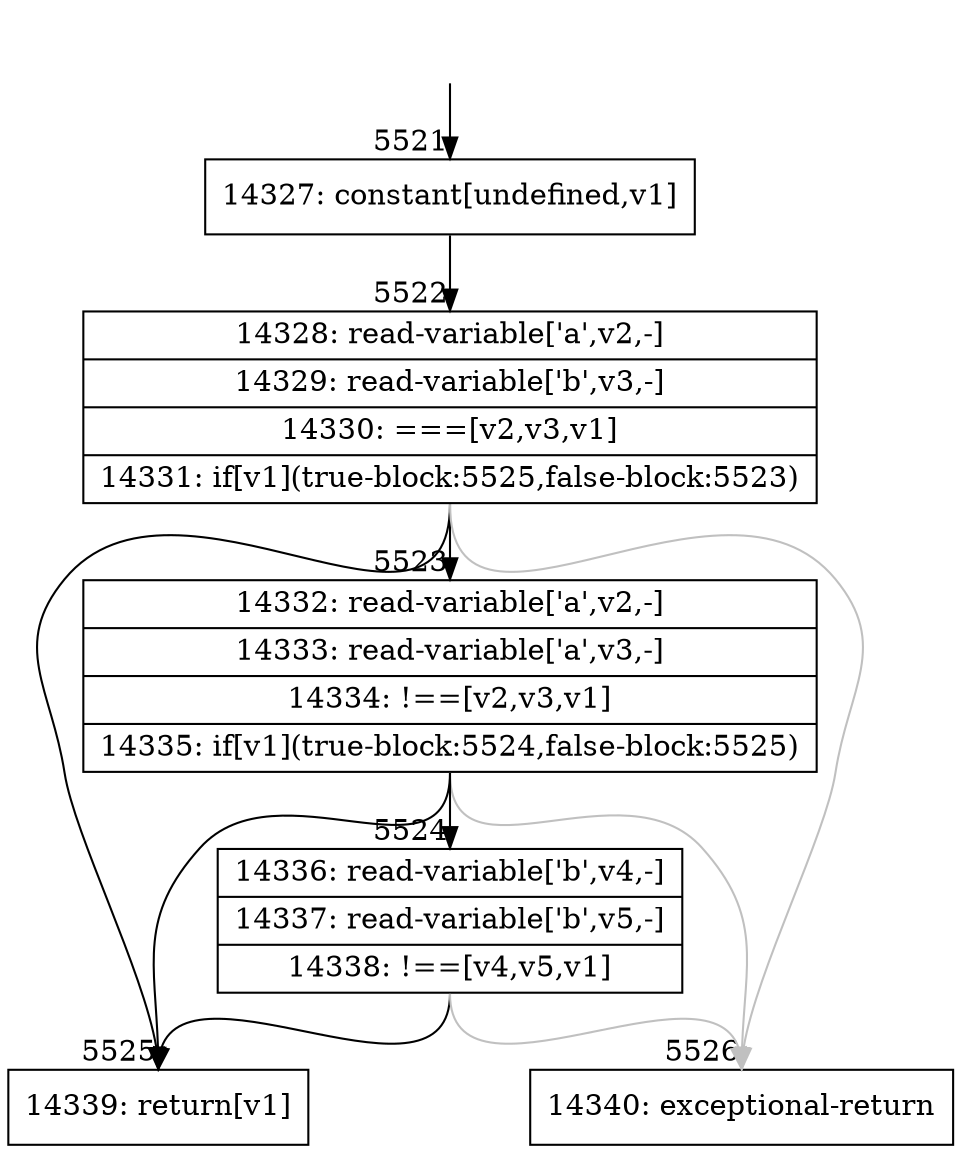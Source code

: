 digraph {
rankdir="TD"
BB_entry410[shape=none,label=""];
BB_entry410 -> BB5521 [tailport=s, headport=n, headlabel="    5521"]
BB5521 [shape=record label="{14327: constant[undefined,v1]}" ] 
BB5521 -> BB5522 [tailport=s, headport=n, headlabel="      5522"]
BB5522 [shape=record label="{14328: read-variable['a',v2,-]|14329: read-variable['b',v3,-]|14330: ===[v2,v3,v1]|14331: if[v1](true-block:5525,false-block:5523)}" ] 
BB5522 -> BB5525 [tailport=s, headport=n, headlabel="      5525"]
BB5522 -> BB5523 [tailport=s, headport=n, headlabel="      5523"]
BB5522 -> BB5526 [tailport=s, headport=n, color=gray, headlabel="      5526"]
BB5523 [shape=record label="{14332: read-variable['a',v2,-]|14333: read-variable['a',v3,-]|14334: !==[v2,v3,v1]|14335: if[v1](true-block:5524,false-block:5525)}" ] 
BB5523 -> BB5525 [tailport=s, headport=n]
BB5523 -> BB5524 [tailport=s, headport=n, headlabel="      5524"]
BB5523 -> BB5526 [tailport=s, headport=n, color=gray]
BB5524 [shape=record label="{14336: read-variable['b',v4,-]|14337: read-variable['b',v5,-]|14338: !==[v4,v5,v1]}" ] 
BB5524 -> BB5525 [tailport=s, headport=n]
BB5524 -> BB5526 [tailport=s, headport=n, color=gray]
BB5525 [shape=record label="{14339: return[v1]}" ] 
BB5526 [shape=record label="{14340: exceptional-return}" ] 
//#$~ 8704
}
